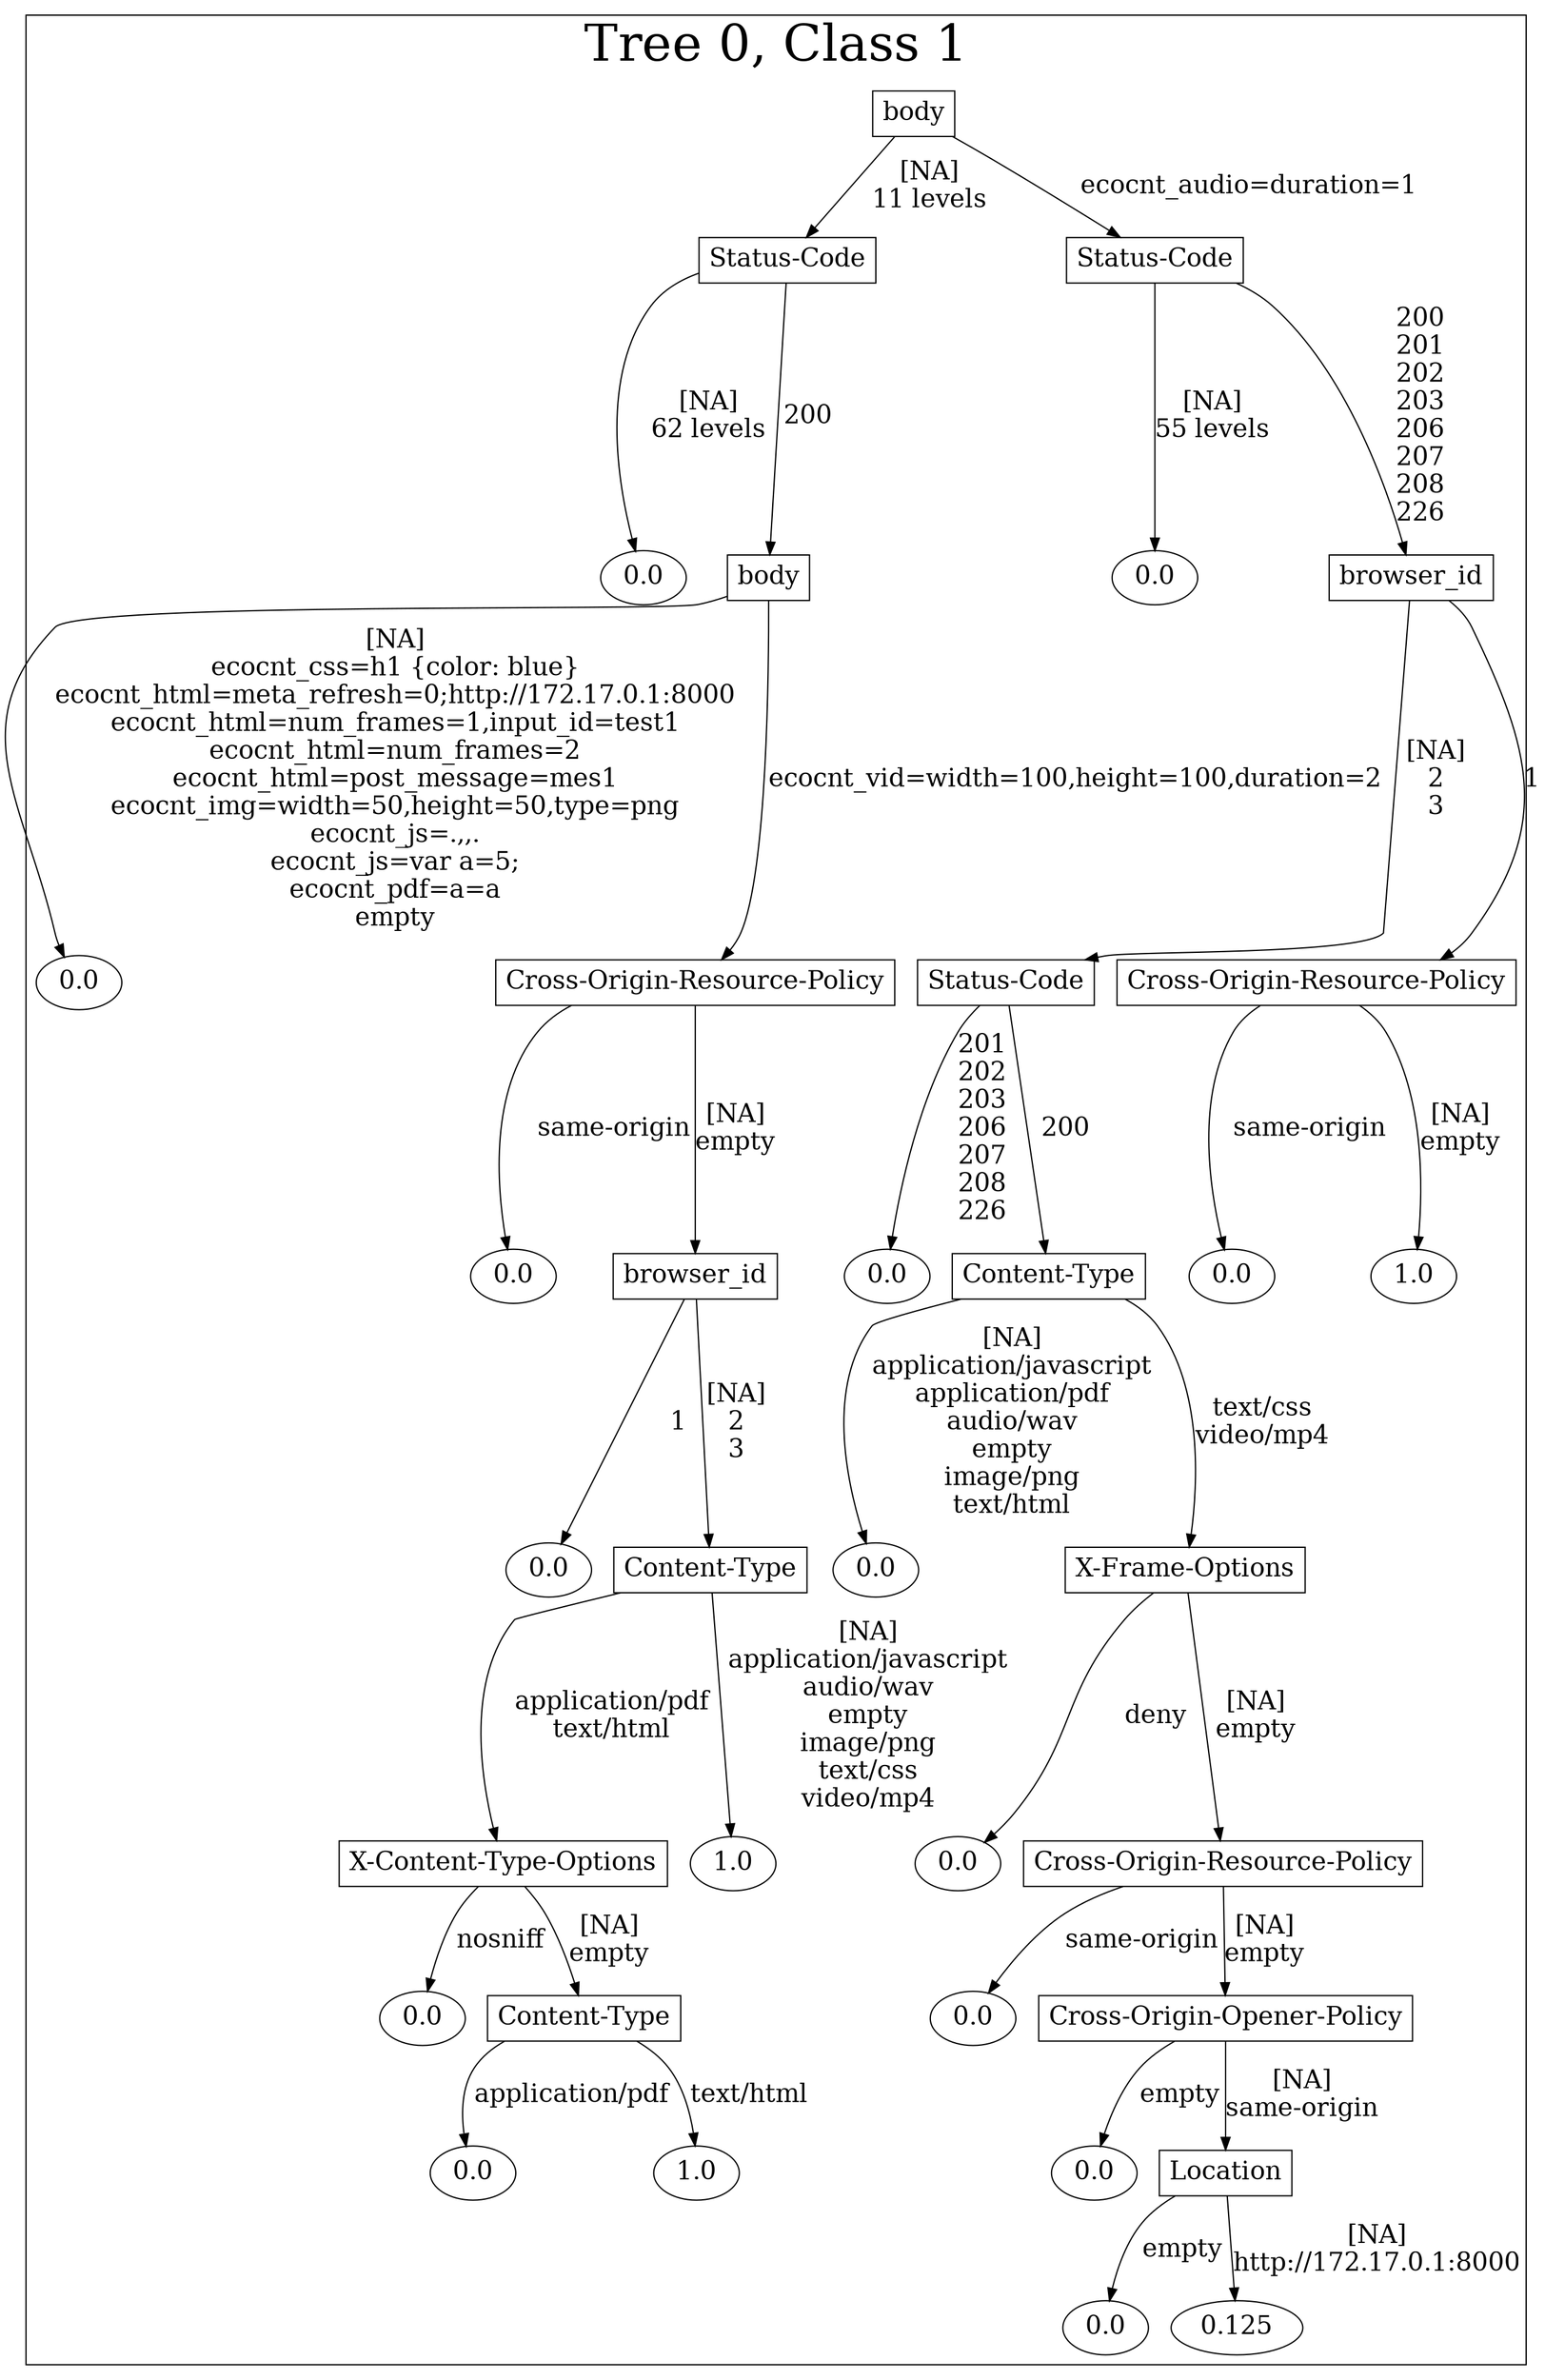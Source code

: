 /*
Generated by:
    http://https://github.com/h2oai/h2o-3/tree/master/h2o-genmodel/src/main/java/hex/genmodel/tools/PrintMojo.java
*/

/*
On a mac:

$ brew install graphviz
$ dot -Tpng file.gv -o file.png
$ open file.png
*/

digraph G {

subgraph cluster_0 {
/* Nodes */

/* Level 0 */
{
"SG_0_Node_0" [shape=box, fontsize=20, label="body"]
}

/* Level 1 */
{
"SG_0_Node_1" [shape=box, fontsize=20, label="Status-Code"]
"SG_0_Node_2" [shape=box, fontsize=20, label="Status-Code"]
}

/* Level 2 */
{
"SG_0_Node_18" [fontsize=20, label="0.0"]
"SG_0_Node_3" [shape=box, fontsize=20, label="body"]
"SG_0_Node_19" [fontsize=20, label="0.0"]
"SG_0_Node_4" [shape=box, fontsize=20, label="browser_id"]
}

/* Level 3 */
{
"SG_0_Node_20" [fontsize=20, label="0.0"]
"SG_0_Node_5" [shape=box, fontsize=20, label="Cross-Origin-Resource-Policy"]
"SG_0_Node_6" [shape=box, fontsize=20, label="Status-Code"]
"SG_0_Node_7" [shape=box, fontsize=20, label="Cross-Origin-Resource-Policy"]
}

/* Level 4 */
{
"SG_0_Node_21" [fontsize=20, label="0.0"]
"SG_0_Node_8" [shape=box, fontsize=20, label="browser_id"]
"SG_0_Node_22" [fontsize=20, label="0.0"]
"SG_0_Node_9" [shape=box, fontsize=20, label="Content-Type"]
"SG_0_Node_23" [fontsize=20, label="0.0"]
"SG_0_Node_24" [fontsize=20, label="1.0"]
}

/* Level 5 */
{
"SG_0_Node_25" [fontsize=20, label="0.0"]
"SG_0_Node_10" [shape=box, fontsize=20, label="Content-Type"]
"SG_0_Node_26" [fontsize=20, label="0.0"]
"SG_0_Node_11" [shape=box, fontsize=20, label="X-Frame-Options"]
}

/* Level 6 */
{
"SG_0_Node_12" [shape=box, fontsize=20, label="X-Content-Type-Options"]
"SG_0_Node_27" [fontsize=20, label="1.0"]
"SG_0_Node_28" [fontsize=20, label="0.0"]
"SG_0_Node_13" [shape=box, fontsize=20, label="Cross-Origin-Resource-Policy"]
}

/* Level 7 */
{
"SG_0_Node_29" [fontsize=20, label="0.0"]
"SG_0_Node_14" [shape=box, fontsize=20, label="Content-Type"]
"SG_0_Node_30" [fontsize=20, label="0.0"]
"SG_0_Node_15" [shape=box, fontsize=20, label="Cross-Origin-Opener-Policy"]
}

/* Level 8 */
{
"SG_0_Node_31" [fontsize=20, label="0.0"]
"SG_0_Node_32" [fontsize=20, label="1.0"]
"SG_0_Node_33" [fontsize=20, label="0.0"]
"SG_0_Node_16" [shape=box, fontsize=20, label="Location"]
}

/* Level 9 */
{
"SG_0_Node_34" [fontsize=20, label="0.0"]
"SG_0_Node_35" [fontsize=20, label="0.125"]
}

/* Edges */
"SG_0_Node_0" -> "SG_0_Node_1" [fontsize=20, label="[NA]
11 levels
"]
"SG_0_Node_0" -> "SG_0_Node_2" [fontsize=20, label="ecocnt_audio=duration=1
"]
"SG_0_Node_2" -> "SG_0_Node_19" [fontsize=20, label="[NA]
55 levels
"]
"SG_0_Node_2" -> "SG_0_Node_4" [fontsize=20, label="200
201
202
203
206
207
208
226
"]
"SG_0_Node_4" -> "SG_0_Node_6" [fontsize=20, label="[NA]
2
3
"]
"SG_0_Node_4" -> "SG_0_Node_7" [fontsize=20, label="1
"]
"SG_0_Node_7" -> "SG_0_Node_23" [fontsize=20, label="same-origin
"]
"SG_0_Node_7" -> "SG_0_Node_24" [fontsize=20, label="[NA]
empty
"]
"SG_0_Node_6" -> "SG_0_Node_22" [fontsize=20, label="201
202
203
206
207
208
226
"]
"SG_0_Node_6" -> "SG_0_Node_9" [fontsize=20, label="200
"]
"SG_0_Node_9" -> "SG_0_Node_26" [fontsize=20, label="[NA]
application/javascript
application/pdf
audio/wav
empty
image/png
text/html
"]
"SG_0_Node_9" -> "SG_0_Node_11" [fontsize=20, label="text/css
video/mp4
"]
"SG_0_Node_11" -> "SG_0_Node_28" [fontsize=20, label="deny
"]
"SG_0_Node_11" -> "SG_0_Node_13" [fontsize=20, label="[NA]
empty
"]
"SG_0_Node_13" -> "SG_0_Node_30" [fontsize=20, label="same-origin
"]
"SG_0_Node_13" -> "SG_0_Node_15" [fontsize=20, label="[NA]
empty
"]
"SG_0_Node_15" -> "SG_0_Node_33" [fontsize=20, label="empty
"]
"SG_0_Node_15" -> "SG_0_Node_16" [fontsize=20, label="[NA]
same-origin
"]
"SG_0_Node_16" -> "SG_0_Node_34" [fontsize=20, label="empty
"]
"SG_0_Node_16" -> "SG_0_Node_35" [fontsize=20, label="[NA]
http://172.17.0.1:8000
"]
"SG_0_Node_1" -> "SG_0_Node_18" [fontsize=20, label="[NA]
62 levels
"]
"SG_0_Node_1" -> "SG_0_Node_3" [fontsize=20, label="200
"]
"SG_0_Node_3" -> "SG_0_Node_20" [fontsize=20, label="[NA]
ecocnt_css=h1 {color: blue}
ecocnt_html=meta_refresh=0;http://172.17.0.1:8000
ecocnt_html=num_frames=1,input_id=test1
ecocnt_html=num_frames=2
ecocnt_html=post_message=mes1
ecocnt_img=width=50,height=50,type=png
ecocnt_js=.,,.
ecocnt_js=var a=5;
ecocnt_pdf=a=a
empty
"]
"SG_0_Node_3" -> "SG_0_Node_5" [fontsize=20, label="ecocnt_vid=width=100,height=100,duration=2
"]
"SG_0_Node_5" -> "SG_0_Node_21" [fontsize=20, label="same-origin
"]
"SG_0_Node_5" -> "SG_0_Node_8" [fontsize=20, label="[NA]
empty
"]
"SG_0_Node_8" -> "SG_0_Node_25" [fontsize=20, label="1
"]
"SG_0_Node_8" -> "SG_0_Node_10" [fontsize=20, label="[NA]
2
3
"]
"SG_0_Node_10" -> "SG_0_Node_12" [fontsize=20, label="application/pdf
text/html
"]
"SG_0_Node_10" -> "SG_0_Node_27" [fontsize=20, label="[NA]
application/javascript
audio/wav
empty
image/png
text/css
video/mp4
"]
"SG_0_Node_12" -> "SG_0_Node_29" [fontsize=20, label="nosniff
"]
"SG_0_Node_12" -> "SG_0_Node_14" [fontsize=20, label="[NA]
empty
"]
"SG_0_Node_14" -> "SG_0_Node_31" [fontsize=20, label="application/pdf
"]
"SG_0_Node_14" -> "SG_0_Node_32" [fontsize=20, label="text/html
"]

fontsize=40
label="Tree 0, Class 1"
}

}

